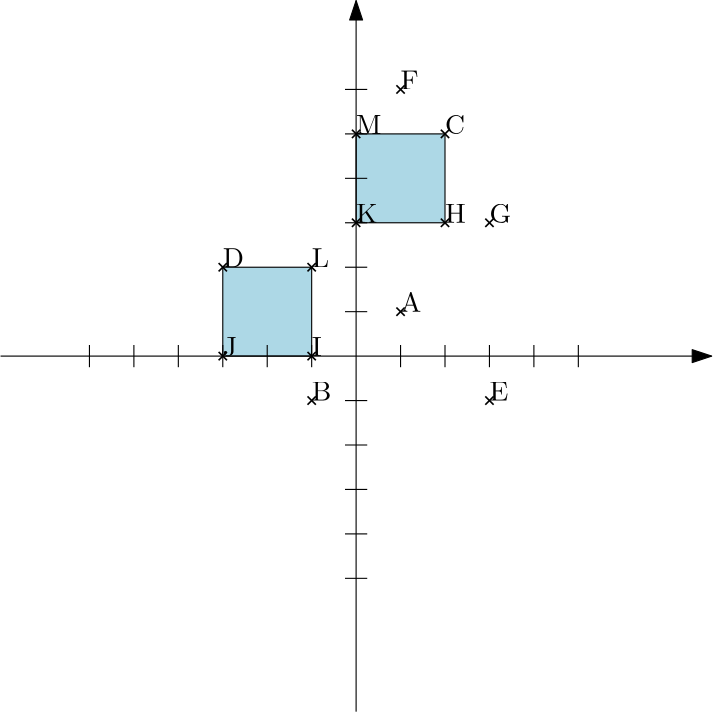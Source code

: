 <?xml version="1.0"?>
<!DOCTYPE ipe SYSTEM "ipe.dtd">
<ipe version="70005" creator="Ipe 7.1.3">
<info created="D:20140416231442" modified="D:20140416231524"/>
<ipestyle name="basic">
<symbol name="arrow/arc(spx)">
<path stroke="sym-stroke" fill="sym-stroke" pen="sym-pen">
0 0 m
-1 0.333 l
-1 -0.333 l
h
</path>
</symbol>
<symbol name="arrow/farc(spx)">
<path stroke="sym-stroke" fill="white" pen="sym-pen">
0 0 m
-1 0.333 l
-1 -0.333 l
h
</path>
</symbol>
<symbol name="mark/circle(sx)" transformations="translations">
<path fill="sym-stroke">
0.6 0 0 0.6 0 0 e
0.4 0 0 0.4 0 0 e
</path>
</symbol>
<symbol name="mark/disk(sx)" transformations="translations">
<path fill="sym-stroke">
0.6 0 0 0.6 0 0 e
</path>
</symbol>
<symbol name="mark/fdisk(sfx)" transformations="translations">
<group>
<path fill="sym-fill">
0.5 0 0 0.5 0 0 e
</path>
<path fill="sym-stroke" fillrule="eofill">
0.6 0 0 0.6 0 0 e
0.4 0 0 0.4 0 0 e
</path>
</group>
</symbol>
<symbol name="mark/box(sx)" transformations="translations">
<path fill="sym-stroke" fillrule="eofill">
-0.6 -0.6 m
0.6 -0.6 l
0.6 0.6 l
-0.6 0.6 l
h
-0.4 -0.4 m
0.4 -0.4 l
0.4 0.4 l
-0.4 0.4 l
h
</path>
</symbol>
<symbol name="mark/square(sx)" transformations="translations">
<path fill="sym-stroke">
-0.6 -0.6 m
0.6 -0.6 l
0.6 0.6 l
-0.6 0.6 l
h
</path>
</symbol>
<symbol name="mark/fsquare(sfx)" transformations="translations">
<group>
<path fill="sym-fill">
-0.5 -0.5 m
0.5 -0.5 l
0.5 0.5 l
-0.5 0.5 l
h
</path>
<path fill="sym-stroke" fillrule="eofill">
-0.6 -0.6 m
0.6 -0.6 l
0.6 0.6 l
-0.6 0.6 l
h
-0.4 -0.4 m
0.4 -0.4 l
0.4 0.4 l
-0.4 0.4 l
h
</path>
</group>
</symbol>
<symbol name="mark/cross(sx)" transformations="translations">
<group>
<path fill="sym-stroke">
-0.43 -0.57 m
0.57 0.43 l
0.43 0.57 l
-0.57 -0.43 l
h
</path>
<path fill="sym-stroke">
-0.43 0.57 m
0.57 -0.43 l
0.43 -0.57 l
-0.57 0.43 l
h
</path>
</group>
</symbol>
<symbol name="arrow/fnormal(spx)">
<path stroke="sym-stroke" fill="white" pen="sym-pen">
0 0 m
-1 0.333 l
-1 -0.333 l
h
</path>
</symbol>
<symbol name="arrow/pointed(spx)">
<path stroke="sym-stroke" fill="sym-stroke" pen="sym-pen">
0 0 m
-1 0.333 l
-0.8 0 l
-1 -0.333 l
h
</path>
</symbol>
<symbol name="arrow/fpointed(spx)">
<path stroke="sym-stroke" fill="white" pen="sym-pen">
0 0 m
-1 0.333 l
-0.8 0 l
-1 -0.333 l
h
</path>
</symbol>
<symbol name="arrow/linear(spx)">
<path stroke="sym-stroke" pen="sym-pen">
-1 0.333 m
0 0 l
-1 -0.333 l
</path>
</symbol>
<symbol name="arrow/fdouble(spx)">
<path stroke="sym-stroke" fill="white" pen="sym-pen">
0 0 m
-1 0.333 l
-1 -0.333 l
h
-1 0 m
-2 0.333 l
-2 -0.333 l
h
</path>
</symbol>
<symbol name="arrow/double(spx)">
<path stroke="sym-stroke" fill="sym-stroke" pen="sym-pen">
0 0 m
-1 0.333 l
-1 -0.333 l
h
-1 0 m
-2 0.333 l
-2 -0.333 l
h
</path>
</symbol>
<pen name="heavier" value="0.8"/>
<pen name="fat" value="1.2"/>
<pen name="ultrafat" value="2"/>
<symbolsize name="large" value="5"/>
<symbolsize name="small" value="2"/>
<symbolsize name="tiny" value="1.1"/>
<arrowsize name="large" value="10"/>
<arrowsize name="small" value="5"/>
<arrowsize name="tiny" value="3"/>
<color name="red" value="1 0 0"/>
<color name="green" value="0 1 0"/>
<color name="blue" value="0 0 1"/>
<color name="yellow" value="1 1 0"/>
<color name="orange" value="1 0.647 0"/>
<color name="gold" value="1 0.843 0"/>
<color name="purple" value="0.627 0.125 0.941"/>
<color name="gray" value="0.745"/>
<color name="brown" value="0.647 0.165 0.165"/>
<color name="navy" value="0 0 0.502"/>
<color name="pink" value="1 0.753 0.796"/>
<color name="seagreen" value="0.18 0.545 0.341"/>
<color name="turquoise" value="0.251 0.878 0.816"/>
<color name="violet" value="0.933 0.51 0.933"/>
<color name="darkblue" value="0 0 0.545"/>
<color name="darkcyan" value="0 0.545 0.545"/>
<color name="darkgray" value="0.663"/>
<color name="darkgreen" value="0 0.392 0"/>
<color name="darkmagenta" value="0.545 0 0.545"/>
<color name="darkorange" value="1 0.549 0"/>
<color name="darkred" value="0.545 0 0"/>
<color name="lightblue" value="0.678 0.847 0.902"/>
<color name="lightcyan" value="0.878 1 1"/>
<color name="lightgray" value="0.827"/>
<color name="lightgreen" value="0.565 0.933 0.565"/>
<color name="lightyellow" value="1 1 0.878"/>
<dashstyle name="dashed" value="[4] 0"/>
<dashstyle name="dotted" value="[1 3] 0"/>
<dashstyle name="dash dotted" value="[4 2 1 2] 0"/>
<dashstyle name="dash dot dotted" value="[4 2 1 2 1 2] 0"/>
<textsize name="large" value="\large"/>
<textsize name="Large" value="\Large"/>
<textsize name="LARGE" value="\LARGE"/>
<textsize name="huge" value="\huge"/>
<textsize name="Huge" value="\Huge"/>
<textsize name="small" value="\small"/>
<textsize name="footnote" value="\footnotesize"/>
<textsize name="tiny" value="\tiny"/>
<textstyle name="center" begin="\begin{center}" end="\end{center}"/>
<textstyle name="itemize" begin="\begin{itemize}" end="\end{itemize}"/>
<textstyle name="item" begin="\begin{itemize}\item{}" end="\end{itemize}"/>
<gridsize name="4 pts" value="4"/>
<gridsize name="8 pts (~3 mm)" value="8"/>
<gridsize name="16 pts (~6 mm)" value="16"/>
<gridsize name="32 pts (~12 mm)" value="32"/>
<gridsize name="10 pts (~3.5 mm)" value="10"/>
<gridsize name="20 pts (~7 mm)" value="20"/>
<gridsize name="14 pts (~5 mm)" value="14"/>
<gridsize name="28 pts (~10 mm)" value="28"/>
<gridsize name="56 pts (~20 mm)" value="56"/>
<anglesize name="90 deg" value="90"/>
<anglesize name="60 deg" value="60"/>
<anglesize name="45 deg" value="45"/>
<anglesize name="30 deg" value="30"/>
<anglesize name="22.5 deg" value="22.5"/>
<tiling name="falling" angle="-60" step="4" width="1"/>
<tiling name="rising" angle="30" step="4" width="1"/>
</ipestyle>
<page>
<layer name="alpha"/>
<view layers="alpha" active="alpha"/>
<path layer="alpha" stroke="black" fill="lightblue">
144 544 m
176 544 l
176 512 l
144 512 l
144 544 l
</path>
<path stroke="black" fill="lightblue">
192 592 m
224 592 l
224 560 l
192 560 l
192 592 l
</path>
<path stroke="black">
188 592 m
196 592 l
</path>
<path stroke="black">
188 560 m
196 560 l
</path>
<path stroke="black">
144 508 m
144 516 l
</path>
<path stroke="black">
176 508 m
176 516 l
</path>
<path stroke="black" arrow="normal/normal">
64 512 m
320 512 l
</path>
<path stroke="black" arrow="normal/normal">
192 384 m
192 640 l
</path>
<use name="mark/cross(sx)" pos="208 528" size="normal" stroke="black"/>
<text transformations="translations" pos="208 528" stroke="black" type="label" width="7.472" height="6.808" depth="0" valign="baseline">A</text>
<use name="mark/cross(sx)" pos="176 496" size="normal" stroke="black"/>
<use name="mark/cross(sx)" pos="224 592" size="normal" stroke="black"/>
<use name="mark/cross(sx)" pos="144 544" size="normal" stroke="black"/>
<use name="mark/cross(sx)" pos="240 496" size="normal" stroke="black"/>
<use name="mark/cross(sx)" pos="208 608" size="normal" stroke="black"/>
<use name="mark/cross(sx)" pos="240 560" size="normal" stroke="black"/>
<use name="mark/cross(sx)" pos="224 560" size="normal" stroke="black"/>
<use name="mark/cross(sx)" pos="176 512" size="normal" stroke="black"/>
<use name="mark/cross(sx)" pos="144 512" size="normal" stroke="black"/>
<use name="mark/cross(sx)" pos="192 560" size="normal" stroke="black"/>
<use name="mark/cross(sx)" pos="176 544" size="normal" stroke="black"/>
<use name="mark/cross(sx)" pos="192 592" size="normal" stroke="black"/>
<text transformations="translations" pos="176 496" stroke="black" type="label" width="7.057" height="6.808" depth="0" valign="baseline">B</text>
<text transformations="translations" pos="224 592" stroke="black" type="label" width="7.195" height="6.808" depth="0" valign="baseline">C</text>
<text transformations="translations" pos="144 544" stroke="black" type="label" width="7.61" height="6.808" depth="0" valign="baseline">D</text>
<text transformations="translations" pos="240 496" stroke="black" type="label" width="6.78" height="6.808" depth="0" valign="baseline">E</text>
<text transformations="translations" pos="208 608" stroke="black" type="label" width="6.503" height="6.808" depth="0" valign="baseline">F</text>
<text transformations="translations" pos="240 560" stroke="black" type="label" width="7.818" height="6.808" depth="0" valign="baseline">G</text>
<text transformations="translations" pos="224 560" stroke="black" type="label" width="7.472" height="6.808" depth="0" valign="baseline">H</text>
<text transformations="translations" pos="176 512" stroke="black" type="label" width="3.598" height="6.808" depth="0" valign="baseline">I</text>
<text transformations="translations" pos="144 512" stroke="black" type="label" width="5.12" height="6.808" depth="0" valign="baseline">J</text>
<text transformations="translations" pos="192 560" stroke="black" type="label" width="7.749" height="6.808" depth="0" valign="baseline">K</text>
<text transformations="translations" pos="176 544" stroke="black" type="label" width="6.227" height="6.808" depth="0" valign="baseline">L</text>
<text transformations="translations" pos="192 592" stroke="black" type="label" width="9.132" height="6.808" depth="0" valign="baseline">M</text>
<path stroke="black">
208 508 m
208 516 l
</path>
<path stroke="black">
224 508 m
224 516 l
</path>
<path stroke="black">
240 508 m
240 516 l
</path>
<path stroke="black">
256 508 m
256 516 l
</path>
<path stroke="black">
272 508 m
272 516 l
</path>
<path stroke="black">
160 508 m
160 516 l
</path>
<path stroke="black">
128 508 m
128 516 l
</path>
<path stroke="black">
112 508 m
112 516 l
</path>
<path stroke="black">
96 508 m
96 516 l
</path>
<path stroke="black">
188 496 m
196 496 l
</path>
<path stroke="black">
188 480 m
196 480 l
</path>
<path stroke="black">
188 464 m
196 464 l
</path>
<path stroke="black">
188 448 m
196 448 l
</path>
<path stroke="black">
188 432 m
196 432 l
</path>
<path stroke="black">
188 528 m
196 528 l
</path>
<path stroke="black">
188 544 m
196 544 l
</path>
<path stroke="black">
188 576 m
196 576 l
</path>
<path stroke="black">
188 608 m
196 608 l
</path>
</page>
</ipe>
